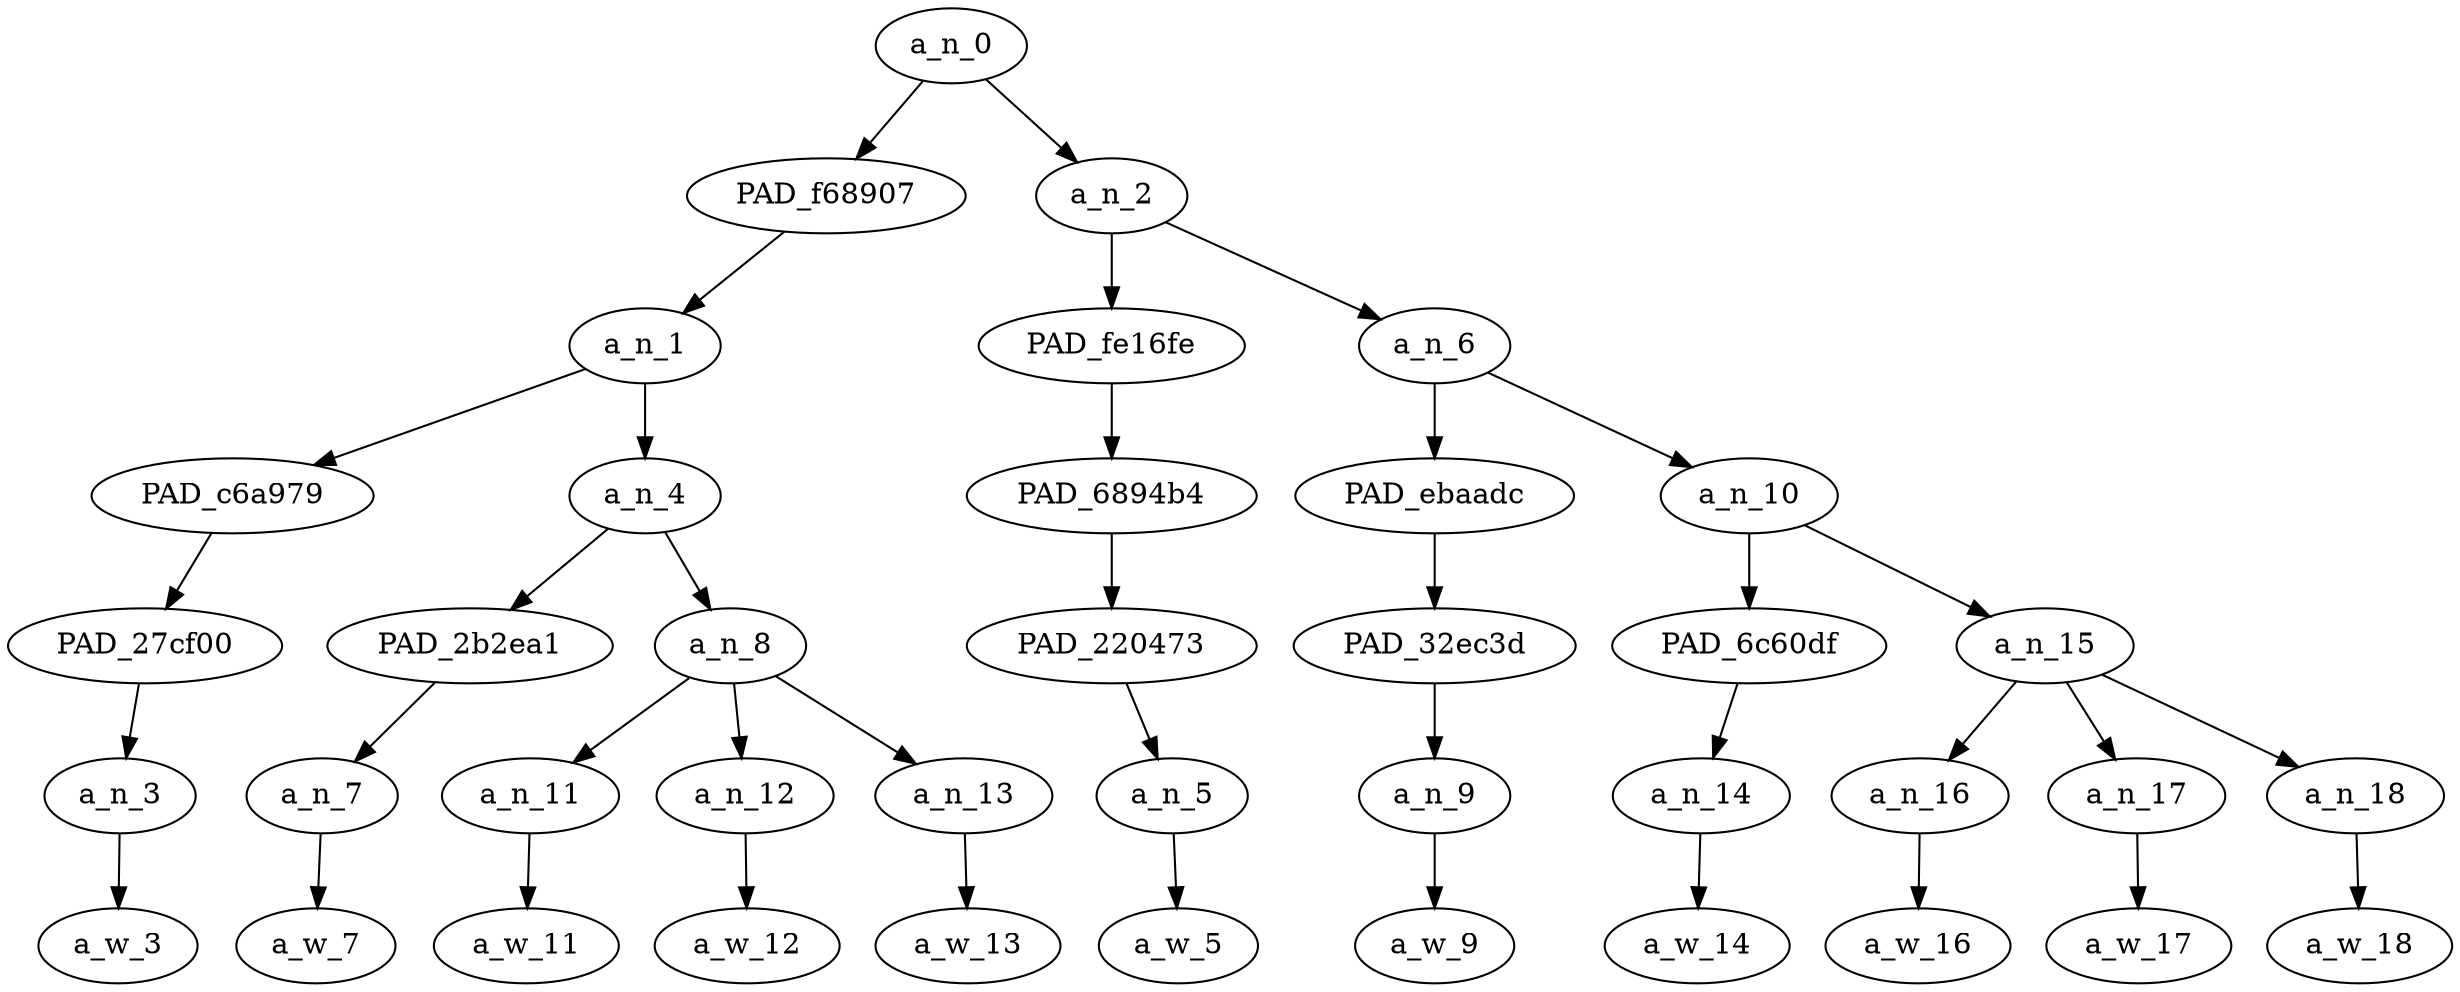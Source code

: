 strict digraph "" {
	a_n_0	[div_dir=-1,
		index=0,
		level=6,
		pos="3.5,6!",
		text_span="[0, 1, 2, 3, 4, 5, 6, 7, 8, 9, 10]",
		value=1.00000004];
	PAD_f68907	[div_dir=-1,
		index=0,
		level=5,
		pos="1.0,5!",
		text_span="[0, 1, 2, 3, 4]",
		value=0.60594175];
	a_n_0 -> PAD_f68907;
	a_n_2	[div_dir=-1,
		index=1,
		level=5,
		pos="6.0,5!",
		text_span="[5, 6, 7, 8, 9, 10]",
		value=0.39351187];
	a_n_0 -> a_n_2;
	a_n_1	[div_dir=-1,
		index=0,
		level=4,
		pos="1.0,4!",
		text_span="[0, 1, 2, 3, 4]",
		value=0.60594175];
	PAD_f68907 -> a_n_1;
	PAD_c6a979	[div_dir=-1,
		index=0,
		level=3,
		pos="0.0,3!",
		text_span="[0]",
		value=0.04200969];
	a_n_1 -> PAD_c6a979;
	a_n_4	[div_dir=-1,
		index=1,
		level=3,
		pos="2.0,3!",
		text_span="[1, 2, 3, 4]",
		value=0.56332148];
	a_n_1 -> a_n_4;
	PAD_27cf00	[div_dir=-1,
		index=0,
		level=2,
		pos="0.0,2!",
		text_span="[0]",
		value=0.04200969];
	PAD_c6a979 -> PAD_27cf00;
	a_n_3	[div_dir=-1,
		index=0,
		level=1,
		pos="0.0,1!",
		text_span="[0]",
		value=0.04200969];
	PAD_27cf00 -> a_n_3;
	a_w_3	[div_dir=0,
		index=0,
		level=0,
		pos="0,0!",
		text_span="[0]",
		value=some];
	a_n_3 -> a_w_3;
	PAD_2b2ea1	[div_dir=1,
		index=1,
		level=2,
		pos="1.0,2!",
		text_span="[1]",
		value=0.03414100];
	a_n_4 -> PAD_2b2ea1;
	a_n_8	[div_dir=-1,
		index=2,
		level=2,
		pos="3.0,2!",
		text_span="[2, 3, 4]",
		value=0.52857149];
	a_n_4 -> a_n_8;
	a_n_7	[div_dir=1,
		index=1,
		level=1,
		pos="1.0,1!",
		text_span="[1]",
		value=0.03414100];
	PAD_2b2ea1 -> a_n_7;
	a_w_7	[div_dir=0,
		index=1,
		level=0,
		pos="1,0!",
		text_span="[1]",
		value=of];
	a_n_7 -> a_w_7;
	a_n_11	[div_dir=1,
		index=2,
		level=1,
		pos="2.0,1!",
		text_span="[2]",
		value=0.04182268];
	a_n_8 -> a_n_11;
	a_n_12	[div_dir=-1,
		index=3,
		level=1,
		pos="3.0,1!",
		text_span="[3]",
		value=0.35370546];
	a_n_8 -> a_n_12;
	a_n_13	[div_dir=-1,
		index=4,
		level=1,
		pos="4.0,1!",
		text_span="[4]",
		value=0.13231589];
	a_n_8 -> a_n_13;
	a_w_11	[div_dir=0,
		index=2,
		level=0,
		pos="2,0!",
		text_span="[2]",
		value=the];
	a_n_11 -> a_w_11;
	a_w_12	[div_dir=0,
		index=3,
		level=0,
		pos="3,0!",
		text_span="[3]",
		value=moslem];
	a_n_12 -> a_w_12;
	a_w_13	[div_dir=0,
		index=4,
		level=0,
		pos="4,0!",
		text_span="[4]",
		value=invaders];
	a_n_13 -> a_w_13;
	PAD_fe16fe	[div_dir=1,
		index=1,
		level=4,
		pos="5.0,4!",
		text_span="[5]",
		value=0.05158181];
	a_n_2 -> PAD_fe16fe;
	a_n_6	[div_dir=-1,
		index=2,
		level=4,
		pos="7.0,4!",
		text_span="[6, 7, 8, 9, 10]",
		value=0.34179290];
	a_n_2 -> a_n_6;
	PAD_6894b4	[div_dir=1,
		index=2,
		level=3,
		pos="5.0,3!",
		text_span="[5]",
		value=0.05158181];
	PAD_fe16fe -> PAD_6894b4;
	PAD_220473	[div_dir=1,
		index=3,
		level=2,
		pos="5.0,2!",
		text_span="[5]",
		value=0.05158181];
	PAD_6894b4 -> PAD_220473;
	a_n_5	[div_dir=1,
		index=5,
		level=1,
		pos="5.0,1!",
		text_span="[5]",
		value=0.05158181];
	PAD_220473 -> a_n_5;
	a_w_5	[div_dir=0,
		index=5,
		level=0,
		pos="5,0!",
		text_span="[5]",
		value=being];
	a_n_5 -> a_w_5;
	PAD_ebaadc	[div_dir=-1,
		index=3,
		level=3,
		pos="6.0,3!",
		text_span="[6]",
		value=0.10338139];
	a_n_6 -> PAD_ebaadc;
	a_n_10	[div_dir=-1,
		index=4,
		level=3,
		pos="8.0,3!",
		text_span="[7, 8, 9, 10]",
		value=0.23819869];
	a_n_6 -> a_n_10;
	PAD_32ec3d	[div_dir=-1,
		index=4,
		level=2,
		pos="6.0,2!",
		text_span="[6]",
		value=0.10338139];
	PAD_ebaadc -> PAD_32ec3d;
	a_n_9	[div_dir=-1,
		index=6,
		level=1,
		pos="6.0,1!",
		text_span="[6]",
		value=0.10338139];
	PAD_32ec3d -> a_n_9;
	a_w_9	[div_dir=0,
		index=6,
		level=0,
		pos="6,0!",
		text_span="[6]",
		value=honoured];
	a_n_9 -> a_w_9;
	PAD_6c60df	[div_dir=1,
		index=5,
		level=2,
		pos="7.0,2!",
		text_span="[7]",
		value=0.03559828];
	a_n_10 -> PAD_6c60df;
	a_n_15	[div_dir=-1,
		index=6,
		level=2,
		pos="9.0,2!",
		text_span="[8, 9, 10]",
		value=0.20237893];
	a_n_10 -> a_n_15;
	a_n_14	[div_dir=1,
		index=7,
		level=1,
		pos="7.0,1!",
		text_span="[7]",
		value=0.03559828];
	PAD_6c60df -> a_n_14;
	a_w_14	[div_dir=0,
		index=7,
		level=0,
		pos="7,0!",
		text_span="[7]",
		value=by];
	a_n_14 -> a_w_14;
	a_n_16	[div_dir=1,
		index=8,
		level=1,
		pos="8.0,1!",
		text_span="[8]",
		value=0.03189559];
	a_n_15 -> a_n_16;
	a_n_17	[div_dir=-1,
		index=9,
		level=1,
		pos="9.0,1!",
		text_span="[9]",
		value=0.07165047];
	a_n_15 -> a_n_17;
	a_n_18	[div_dir=-1,
		index=10,
		level=1,
		pos="10.0,1!",
		text_span="[10]",
		value=0.09850293];
	a_n_15 -> a_n_18;
	a_w_16	[div_dir=0,
		index=8,
		level=0,
		pos="8,0!",
		text_span="[8]",
		value=the1];
	a_n_16 -> a_w_16;
	a_w_17	[div_dir=0,
		index=9,
		level=0,
		pos="9,0!",
		text_span="[9]",
		value=british];
	a_n_17 -> a_w_17;
	a_w_18	[div_dir=0,
		index=10,
		level=0,
		pos="10,0!",
		text_span="[10]",
		value=regime];
	a_n_18 -> a_w_18;
}

